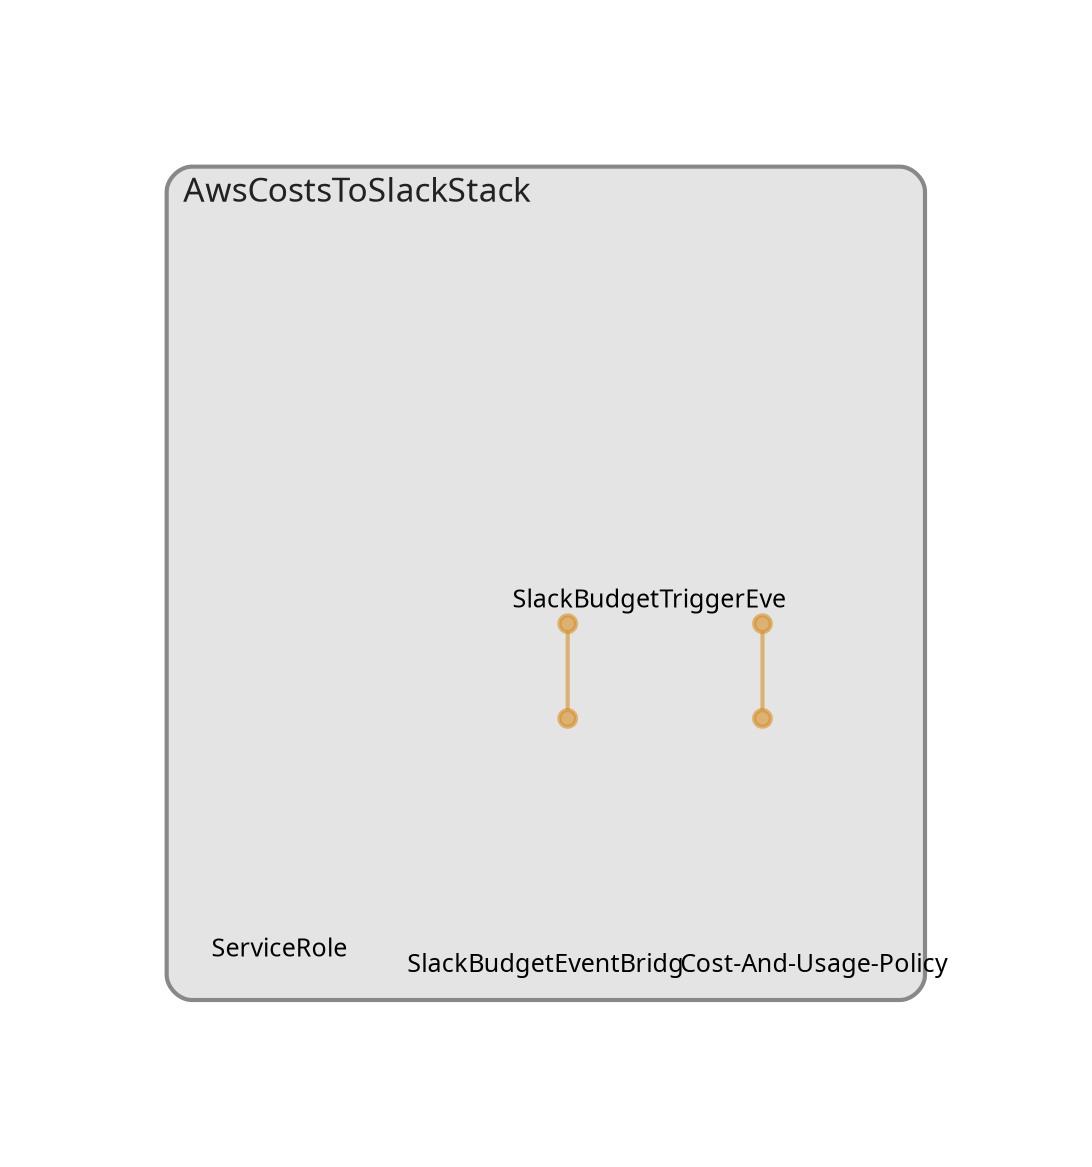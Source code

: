 digraph "Diagram" {
  splines = "ortho";
  pad = "1.0";
  nodesep = "0.60";
  ranksep = "0.75";
  fontname = "Sans-Serif";
  fontsize = "15";
  dpi = "200";
  rankdir = "BT";
  compound = "true";
  fontcolor = "#222222";
  edge [
    color = "#D5871488",
    penwidth = 2,
    arrowhead = "dot",
    arrowtail = "dot",
  ];
  node [
    shape = "box",
    style = "rounded",
    fixedsize = true,
    width = 1.7,
    height = 1.7,
    labelloc = "c",
    imagescale = true,
    fontname = "Sans-Serif",
    fontsize = 8,
    margin = 8,
  ];
  subgraph "AwsCostsToSlackStack" {
    subgraph "cluster-SubGraph.AwsCostsToSlackStack" {
      graph [
        label = "AwsCostsToSlackStack",
        labelloc = "b",
        labeljust = "l",
        margin = "10",
        fontsize = "16",
        penwidth = "2",
        pencolor = "#888888",
        style = "filled,rounded",
        fillcolor = "#e4e4e4",
      ];
      "AwsCostsToSlackStack/SlackBudgetTriggerEventHandler" [
        label = "\nSlackBudgetTriggerEve",
        fontsize = 12,
        image = "C:\Users\johng\Documents\Projects\AWS-CDK-Examples\AWS-Costs-To-Slack\node_modules\cdk-dia\icons\aws\Service\Arch_Compute\64\Arch_AWS-Lambda_64@5x.png",
        imagescale = "true",
        imagepos = "tc",
        penwidth = "0",
        shape = "node",
        fixedsize = "true",
        labelloc = "b",
        width = 2,
        height = 2.4819999999999998,
      ];
      "AwsCostsToSlackStack/Cost-And-Usage-Policy" [
        label = "\nCost-And-Usage-Policy",
        fontsize = 12,
        image = "C:\Users\johng\Documents\Projects\AWS-CDK-Examples\AWS-Costs-To-Slack\node_modules\cdk-dia\icons\aws\Service\Arch_Security-Identity-Compliance\64\Arch_AWS-Identity-and-Access-Management_64@5x.png",
        imagescale = "true",
        imagepos = "tc",
        penwidth = "0",
        shape = "node",
        fixedsize = "true",
        labelloc = "b",
        width = 1.2,
        height = 1.682,
      ];
      "AwsCostsToSlackStack/SlackBudgetEventBridgeSchedular" [
        label = "\nSlackBudgetEventBridg",
        fontsize = 12,
        image = "C:\Users\johng\Documents\Projects\AWS-CDK-Examples\AWS-Costs-To-Slack\node_modules\cdk-dia\icons\aws\Service\Arch_App-Integration\Arch_64\Arch_Amazon-EventBridge_64@5x.png",
        imagescale = "true",
        imagepos = "tc",
        penwidth = "0",
        shape = "node",
        fixedsize = "true",
        labelloc = "b",
        width = 1.2,
        height = 1.682,
      ];
      "AwsCostsToSlackStack/LogRetentionaae0aa3c5b4d4f87b02d85b201efdd8a/ServiceRole" [
        label = " ServiceRole",
        fontsize = 12,
        image = "C:\Users\johng\Documents\Projects\AWS-CDK-Examples\AWS-Costs-To-Slack\node_modules\cdk-dia\icons\aws\Service\Arch_Security-Identity-Compliance\64\Arch_AWS-Identity-and-Access-Management_64@5x.png",
        imagescale = "true",
        imagepos = "tc",
        penwidth = "0",
        shape = "node",
        fixedsize = "true",
        labelloc = "b",
        width = 1.2,
        height = 1.466,
      ];
    }
  }
  "AwsCostsToSlackStack/Cost-And-Usage-Policy" -> "AwsCostsToSlackStack/SlackBudgetTriggerEventHandler" [
    dir = "both",
  ];
  "AwsCostsToSlackStack/SlackBudgetEventBridgeSchedular" -> "AwsCostsToSlackStack/SlackBudgetTriggerEventHandler" [
    dir = "both",
  ];
}